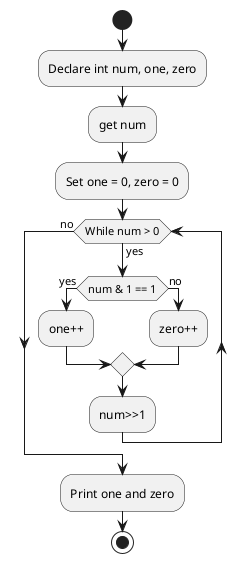 @startuml

start

:Declare int num, one, zero;
:get num;
:Set one = 0, zero = 0;
while (While num > 0) is (yes)
    if (num & 1 == 1) then (yes)
    :one++;
    else (no)
    :zero++;
    endif
:num>>1;
endwhile (no)
:Print one and zero;

stop

@enduml




/'
repeat :While num>0;
    if (num & 1 == 1) then (yes)
    :one++;
    else (no)
    :zero++;
    endif
repeat while (num>>1)
-[hidden]->
break;

:While num<=0;
:Print one and zero;

stop

@enduml
